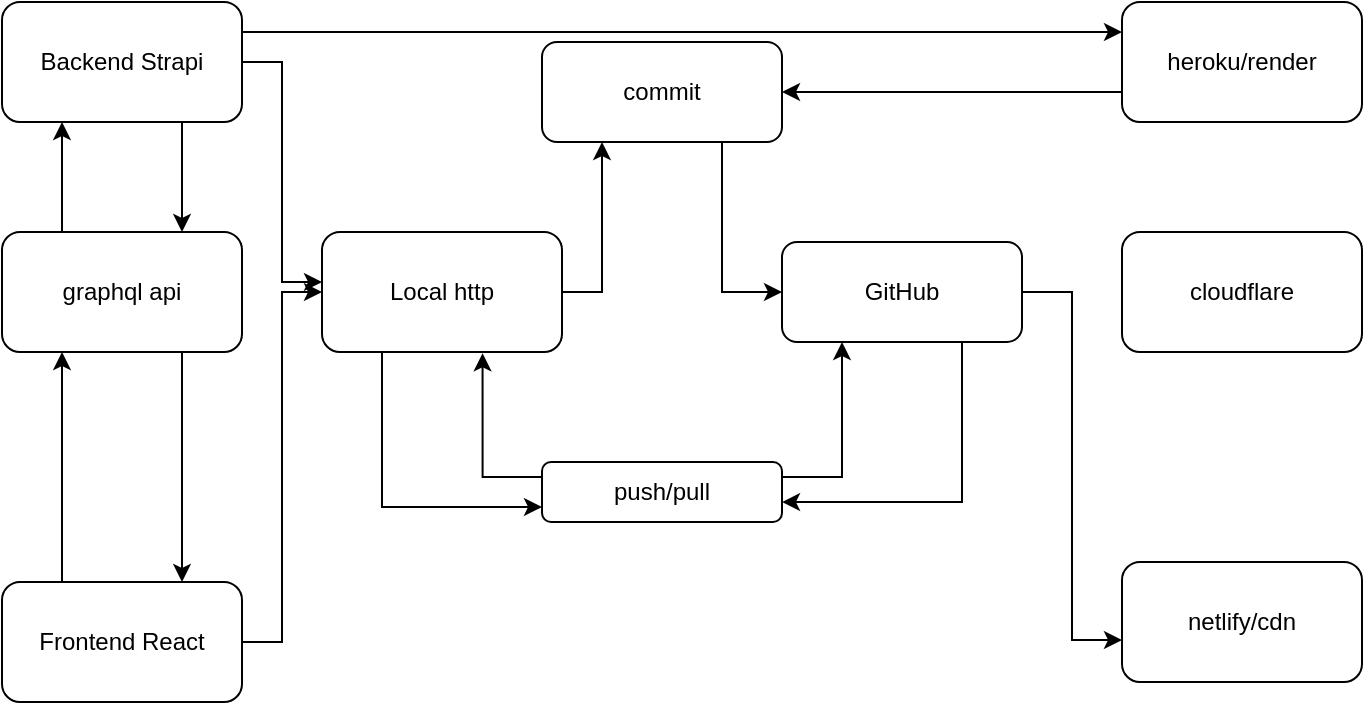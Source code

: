 <mxfile version="20.2.3" type="github">
  <diagram id="79x_lX3RNag5PhLHM6mC" name="Page-1">
    <mxGraphModel dx="1208" dy="1040" grid="1" gridSize="10" guides="1" tooltips="1" connect="1" arrows="1" fold="1" page="1" pageScale="1" pageWidth="850" pageHeight="1100" math="0" shadow="0">
      <root>
        <mxCell id="0" />
        <mxCell id="1" parent="0" />
        <mxCell id="M6oijex-MQqvMmrXuZF4-16" style="edgeStyle=orthogonalEdgeStyle;rounded=0;orthogonalLoop=1;jettySize=auto;html=1;exitX=0.75;exitY=1;exitDx=0;exitDy=0;entryX=1;entryY=0.667;entryDx=0;entryDy=0;entryPerimeter=0;" edge="1" parent="1" source="i78bKLLDSw_cg2yuneUF-1" target="M6oijex-MQqvMmrXuZF4-10">
          <mxGeometry relative="1" as="geometry" />
        </mxCell>
        <mxCell id="M6oijex-MQqvMmrXuZF4-27" style="edgeStyle=orthogonalEdgeStyle;rounded=0;orthogonalLoop=1;jettySize=auto;html=1;exitX=1;exitY=0.5;exitDx=0;exitDy=0;entryX=0;entryY=0.65;entryDx=0;entryDy=0;entryPerimeter=0;" edge="1" parent="1" source="i78bKLLDSw_cg2yuneUF-1" target="M6oijex-MQqvMmrXuZF4-3">
          <mxGeometry relative="1" as="geometry" />
        </mxCell>
        <mxCell id="i78bKLLDSw_cg2yuneUF-1" value="GitHub" style="rounded=1;whiteSpace=wrap;html=1;" parent="1" vertex="1">
          <mxGeometry x="470" y="220" width="120" height="50" as="geometry" />
        </mxCell>
        <mxCell id="M6oijex-MQqvMmrXuZF4-11" style="edgeStyle=orthogonalEdgeStyle;rounded=0;orthogonalLoop=1;jettySize=auto;html=1;exitX=1;exitY=0.5;exitDx=0;exitDy=0;entryX=0.25;entryY=1;entryDx=0;entryDy=0;" edge="1" parent="1" source="M6oijex-MQqvMmrXuZF4-1" target="M6oijex-MQqvMmrXuZF4-9">
          <mxGeometry relative="1" as="geometry" />
        </mxCell>
        <mxCell id="M6oijex-MQqvMmrXuZF4-19" style="edgeStyle=orthogonalEdgeStyle;rounded=0;orthogonalLoop=1;jettySize=auto;html=1;exitX=0.25;exitY=1;exitDx=0;exitDy=0;entryX=0;entryY=0.75;entryDx=0;entryDy=0;" edge="1" parent="1" source="M6oijex-MQqvMmrXuZF4-1" target="M6oijex-MQqvMmrXuZF4-10">
          <mxGeometry relative="1" as="geometry" />
        </mxCell>
        <mxCell id="M6oijex-MQqvMmrXuZF4-1" value="Local http" style="rounded=1;whiteSpace=wrap;html=1;" vertex="1" parent="1">
          <mxGeometry x="240" y="215" width="120" height="60" as="geometry" />
        </mxCell>
        <mxCell id="M6oijex-MQqvMmrXuZF4-33" style="edgeStyle=orthogonalEdgeStyle;rounded=0;orthogonalLoop=1;jettySize=auto;html=1;exitX=0;exitY=0.75;exitDx=0;exitDy=0;" edge="1" parent="1" source="M6oijex-MQqvMmrXuZF4-2" target="M6oijex-MQqvMmrXuZF4-9">
          <mxGeometry relative="1" as="geometry" />
        </mxCell>
        <mxCell id="M6oijex-MQqvMmrXuZF4-2" value="heroku/render" style="rounded=1;whiteSpace=wrap;html=1;" vertex="1" parent="1">
          <mxGeometry x="640" y="100" width="120" height="60" as="geometry" />
        </mxCell>
        <mxCell id="M6oijex-MQqvMmrXuZF4-3" value="netlify/cdn" style="rounded=1;whiteSpace=wrap;html=1;" vertex="1" parent="1">
          <mxGeometry x="640" y="380" width="120" height="60" as="geometry" />
        </mxCell>
        <mxCell id="M6oijex-MQqvMmrXuZF4-24" style="edgeStyle=orthogonalEdgeStyle;rounded=0;orthogonalLoop=1;jettySize=auto;html=1;exitX=0.75;exitY=1;exitDx=0;exitDy=0;entryX=0.75;entryY=0;entryDx=0;entryDy=0;" edge="1" parent="1" source="M6oijex-MQqvMmrXuZF4-4" target="M6oijex-MQqvMmrXuZF4-21">
          <mxGeometry relative="1" as="geometry" />
        </mxCell>
        <mxCell id="M6oijex-MQqvMmrXuZF4-29" style="edgeStyle=orthogonalEdgeStyle;rounded=0;orthogonalLoop=1;jettySize=auto;html=1;exitX=1;exitY=0.5;exitDx=0;exitDy=0;entryX=0;entryY=0.417;entryDx=0;entryDy=0;entryPerimeter=0;" edge="1" parent="1" source="M6oijex-MQqvMmrXuZF4-4" target="M6oijex-MQqvMmrXuZF4-1">
          <mxGeometry relative="1" as="geometry" />
        </mxCell>
        <mxCell id="M6oijex-MQqvMmrXuZF4-30" style="edgeStyle=orthogonalEdgeStyle;rounded=0;orthogonalLoop=1;jettySize=auto;html=1;exitX=1;exitY=0.25;exitDx=0;exitDy=0;entryX=0;entryY=0.25;entryDx=0;entryDy=0;" edge="1" parent="1" source="M6oijex-MQqvMmrXuZF4-4" target="M6oijex-MQqvMmrXuZF4-2">
          <mxGeometry relative="1" as="geometry" />
        </mxCell>
        <mxCell id="M6oijex-MQqvMmrXuZF4-4" value="Backend Strapi" style="rounded=1;whiteSpace=wrap;html=1;" vertex="1" parent="1">
          <mxGeometry x="80" y="100" width="120" height="60" as="geometry" />
        </mxCell>
        <mxCell id="M6oijex-MQqvMmrXuZF4-7" style="edgeStyle=orthogonalEdgeStyle;rounded=0;orthogonalLoop=1;jettySize=auto;html=1;exitX=1;exitY=0.5;exitDx=0;exitDy=0;entryX=0;entryY=0.5;entryDx=0;entryDy=0;" edge="1" parent="1" source="M6oijex-MQqvMmrXuZF4-5" target="M6oijex-MQqvMmrXuZF4-1">
          <mxGeometry relative="1" as="geometry" />
        </mxCell>
        <mxCell id="M6oijex-MQqvMmrXuZF4-26" style="edgeStyle=orthogonalEdgeStyle;rounded=0;orthogonalLoop=1;jettySize=auto;html=1;exitX=0.25;exitY=0;exitDx=0;exitDy=0;entryX=0.25;entryY=1;entryDx=0;entryDy=0;" edge="1" parent="1" source="M6oijex-MQqvMmrXuZF4-5" target="M6oijex-MQqvMmrXuZF4-21">
          <mxGeometry relative="1" as="geometry" />
        </mxCell>
        <mxCell id="M6oijex-MQqvMmrXuZF4-5" value="Frontend React" style="rounded=1;whiteSpace=wrap;html=1;" vertex="1" parent="1">
          <mxGeometry x="80" y="390" width="120" height="60" as="geometry" />
        </mxCell>
        <mxCell id="M6oijex-MQqvMmrXuZF4-13" style="edgeStyle=orthogonalEdgeStyle;rounded=0;orthogonalLoop=1;jettySize=auto;html=1;exitX=0.75;exitY=1;exitDx=0;exitDy=0;entryX=0;entryY=0.5;entryDx=0;entryDy=0;" edge="1" parent="1" source="M6oijex-MQqvMmrXuZF4-9" target="i78bKLLDSw_cg2yuneUF-1">
          <mxGeometry relative="1" as="geometry" />
        </mxCell>
        <mxCell id="M6oijex-MQqvMmrXuZF4-9" value="commit" style="rounded=1;whiteSpace=wrap;html=1;" vertex="1" parent="1">
          <mxGeometry x="350" y="120" width="120" height="50" as="geometry" />
        </mxCell>
        <mxCell id="M6oijex-MQqvMmrXuZF4-15" style="edgeStyle=orthogonalEdgeStyle;rounded=0;orthogonalLoop=1;jettySize=auto;html=1;exitX=1;exitY=0.25;exitDx=0;exitDy=0;entryX=0.25;entryY=1;entryDx=0;entryDy=0;" edge="1" parent="1" source="M6oijex-MQqvMmrXuZF4-10" target="i78bKLLDSw_cg2yuneUF-1">
          <mxGeometry relative="1" as="geometry" />
        </mxCell>
        <mxCell id="M6oijex-MQqvMmrXuZF4-18" style="edgeStyle=orthogonalEdgeStyle;rounded=0;orthogonalLoop=1;jettySize=auto;html=1;exitX=0;exitY=0.25;exitDx=0;exitDy=0;entryX=0.669;entryY=1.011;entryDx=0;entryDy=0;entryPerimeter=0;" edge="1" parent="1" source="M6oijex-MQqvMmrXuZF4-10" target="M6oijex-MQqvMmrXuZF4-1">
          <mxGeometry relative="1" as="geometry" />
        </mxCell>
        <mxCell id="M6oijex-MQqvMmrXuZF4-10" value="push/pull" style="rounded=1;whiteSpace=wrap;html=1;" vertex="1" parent="1">
          <mxGeometry x="350" y="330" width="120" height="30" as="geometry" />
        </mxCell>
        <mxCell id="M6oijex-MQqvMmrXuZF4-20" value="cloudflare" style="rounded=1;whiteSpace=wrap;html=1;" vertex="1" parent="1">
          <mxGeometry x="640" y="215" width="120" height="60" as="geometry" />
        </mxCell>
        <mxCell id="M6oijex-MQqvMmrXuZF4-23" style="edgeStyle=orthogonalEdgeStyle;rounded=0;orthogonalLoop=1;jettySize=auto;html=1;exitX=0.25;exitY=0;exitDx=0;exitDy=0;entryX=0.25;entryY=1;entryDx=0;entryDy=0;" edge="1" parent="1" source="M6oijex-MQqvMmrXuZF4-21" target="M6oijex-MQqvMmrXuZF4-4">
          <mxGeometry relative="1" as="geometry" />
        </mxCell>
        <mxCell id="M6oijex-MQqvMmrXuZF4-25" style="edgeStyle=orthogonalEdgeStyle;rounded=0;orthogonalLoop=1;jettySize=auto;html=1;exitX=0.75;exitY=1;exitDx=0;exitDy=0;entryX=0.75;entryY=0;entryDx=0;entryDy=0;" edge="1" parent="1" source="M6oijex-MQqvMmrXuZF4-21" target="M6oijex-MQqvMmrXuZF4-5">
          <mxGeometry relative="1" as="geometry" />
        </mxCell>
        <mxCell id="M6oijex-MQqvMmrXuZF4-21" value="graphql api" style="rounded=1;whiteSpace=wrap;html=1;" vertex="1" parent="1">
          <mxGeometry x="80" y="215" width="120" height="60" as="geometry" />
        </mxCell>
      </root>
    </mxGraphModel>
  </diagram>
</mxfile>

